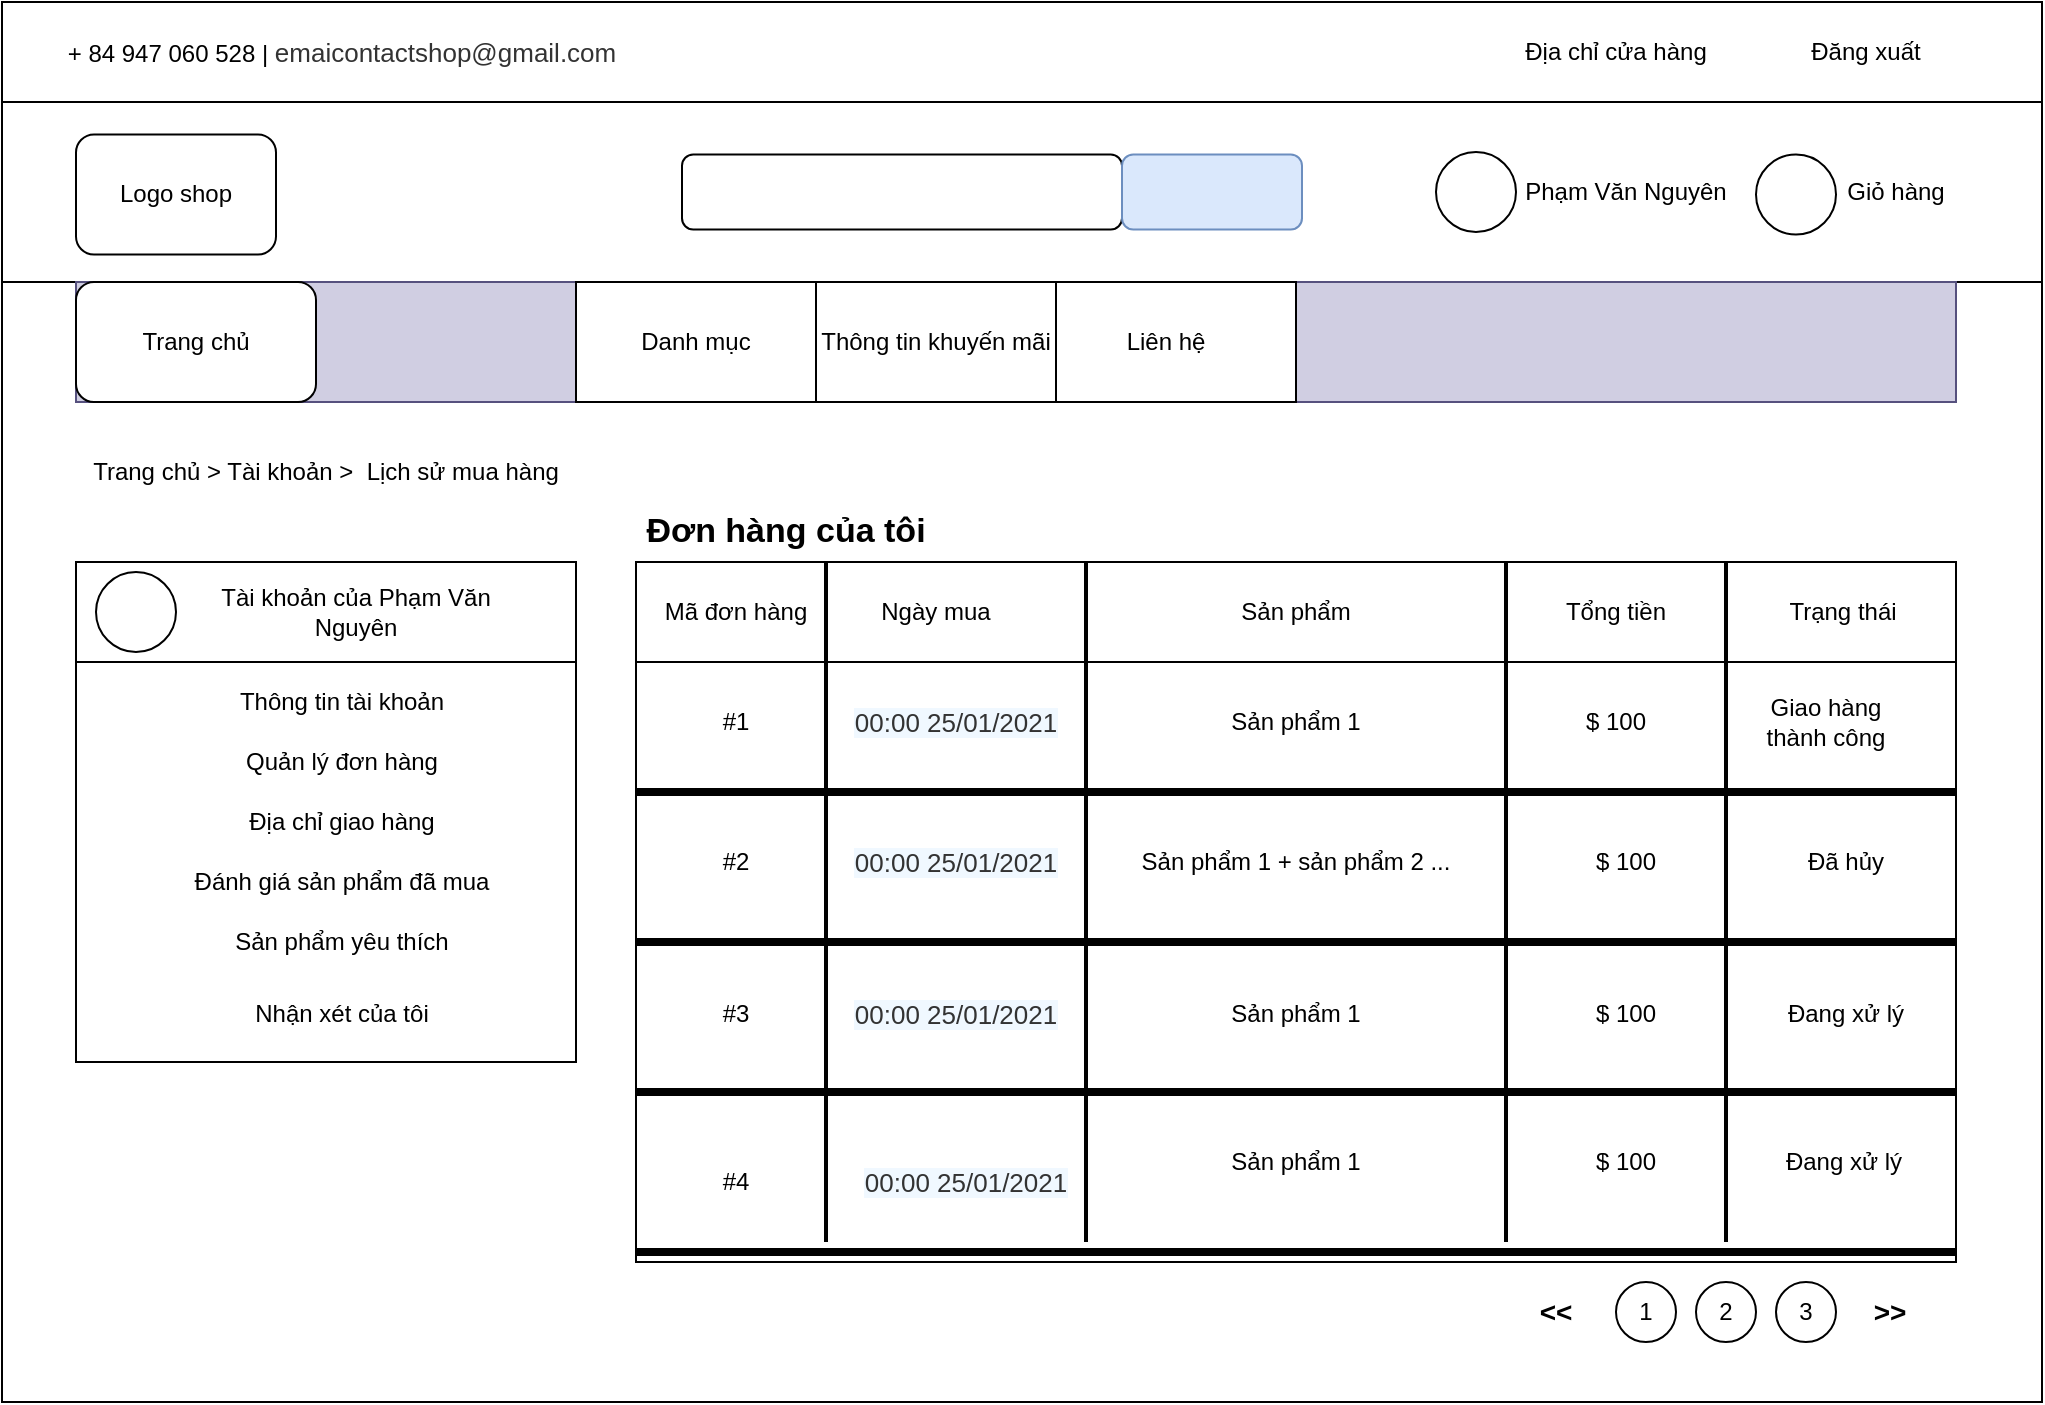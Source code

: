 <mxfile version="14.6.10" type="device"><diagram id="0QtqX7DAjQFlwyddv7q7" name="Page-1"><mxGraphModel dx="1865" dy="1749" grid="1" gridSize="10" guides="1" tooltips="1" connect="1" arrows="1" fold="1" page="1" pageScale="1" pageWidth="827" pageHeight="1169" math="0" shadow="0"><root><mxCell id="0"/><mxCell id="1" parent="0"/><mxCell id="bX4ZMoUYH5Dh1zoMPOdm-1" value="" style="rounded=0;whiteSpace=wrap;html=1;" vertex="1" parent="1"><mxGeometry x="-97" y="-1090" width="1020" height="700" as="geometry"/></mxCell><mxCell id="bX4ZMoUYH5Dh1zoMPOdm-2" value="" style="rounded=0;whiteSpace=wrap;html=1;" vertex="1" parent="1"><mxGeometry x="-97" y="-1090" width="1020" height="50" as="geometry"/></mxCell><mxCell id="bX4ZMoUYH5Dh1zoMPOdm-3" value="+ 84 947 060 528 |&amp;nbsp;&lt;span style=&quot;color: rgb(51 , 51 , 51) ; font-size: 13px ; background-color: rgb(255 , 255 , 255) ; font-family: &amp;#34;poppins&amp;#34; , sans-serif ; text-align: left&quot;&gt;emaicontactshop@gmail.com&lt;/span&gt;" style="text;html=1;strokeColor=none;fillColor=none;align=center;verticalAlign=middle;whiteSpace=wrap;rounded=0;" vertex="1" parent="1"><mxGeometry x="-97" y="-1080" width="340" height="30" as="geometry"/></mxCell><mxCell id="bX4ZMoUYH5Dh1zoMPOdm-4" value="Địa chỉ cửa hàng" style="text;html=1;align=center;verticalAlign=middle;whiteSpace=wrap;rounded=0;noLabel=0;shadow=0;glass=0;" vertex="1" parent="1"><mxGeometry x="650" y="-1077.5" width="120" height="25" as="geometry"/></mxCell><mxCell id="bX4ZMoUYH5Dh1zoMPOdm-5" value="Đăng xuất" style="text;html=1;strokeColor=none;fillColor=none;align=center;verticalAlign=middle;whiteSpace=wrap;rounded=0;" vertex="1" parent="1"><mxGeometry x="800" y="-1075" width="70" height="20" as="geometry"/></mxCell><mxCell id="bX4ZMoUYH5Dh1zoMPOdm-6" value="" style="rounded=0;whiteSpace=wrap;html=1;shadow=0;glass=0;" vertex="1" parent="1"><mxGeometry x="-97" y="-1040" width="1020" height="90" as="geometry"/></mxCell><mxCell id="bX4ZMoUYH5Dh1zoMPOdm-7" value="" style="rounded=1;whiteSpace=wrap;html=1;shadow=0;glass=0;" vertex="1" parent="1"><mxGeometry x="-60" y="-1023.75" width="100" height="60" as="geometry"/></mxCell><mxCell id="bX4ZMoUYH5Dh1zoMPOdm-8" value="" style="rounded=1;whiteSpace=wrap;html=1;shadow=0;glass=0;" vertex="1" parent="1"><mxGeometry x="243" y="-1013.75" width="220" height="37.5" as="geometry"/></mxCell><mxCell id="bX4ZMoUYH5Dh1zoMPOdm-9" value="" style="rounded=1;whiteSpace=wrap;html=1;shadow=0;glass=0;fillColor=#dae8fc;strokeColor=#6c8ebf;" vertex="1" parent="1"><mxGeometry x="463" y="-1013.75" width="90" height="37.5" as="geometry"/></mxCell><mxCell id="bX4ZMoUYH5Dh1zoMPOdm-10" value="" style="ellipse;whiteSpace=wrap;html=1;aspect=fixed;rounded=0;shadow=0;glass=0;" vertex="1" parent="1"><mxGeometry x="620" y="-1015" width="40" height="40" as="geometry"/></mxCell><mxCell id="bX4ZMoUYH5Dh1zoMPOdm-11" value="" style="ellipse;whiteSpace=wrap;html=1;aspect=fixed;rounded=0;shadow=0;glass=0;" vertex="1" parent="1"><mxGeometry x="780" y="-1013.75" width="40" height="40" as="geometry"/></mxCell><mxCell id="bX4ZMoUYH5Dh1zoMPOdm-12" value="Phạm Văn Nguyên" style="text;html=1;strokeColor=none;fillColor=none;align=center;verticalAlign=middle;whiteSpace=wrap;rounded=0;shadow=0;glass=0;" vertex="1" parent="1"><mxGeometry x="660" y="-1005" width="110" height="20" as="geometry"/></mxCell><mxCell id="bX4ZMoUYH5Dh1zoMPOdm-13" value="Giỏ hàng" style="text;html=1;strokeColor=none;fillColor=none;align=center;verticalAlign=middle;whiteSpace=wrap;rounded=0;shadow=0;glass=0;" vertex="1" parent="1"><mxGeometry x="820" y="-1005" width="60" height="20" as="geometry"/></mxCell><mxCell id="bX4ZMoUYH5Dh1zoMPOdm-14" value="Logo shop" style="text;html=1;strokeColor=none;fillColor=none;align=center;verticalAlign=middle;whiteSpace=wrap;rounded=0;shadow=0;glass=0;" vertex="1" parent="1"><mxGeometry x="-40" y="-1003.75" width="60" height="20" as="geometry"/></mxCell><mxCell id="bX4ZMoUYH5Dh1zoMPOdm-15" value="" style="rounded=0;whiteSpace=wrap;html=1;shadow=0;glass=0;fillColor=#d0cee2;strokeColor=#56517e;" vertex="1" parent="1"><mxGeometry x="-60" y="-950" width="940" height="60" as="geometry"/></mxCell><mxCell id="bX4ZMoUYH5Dh1zoMPOdm-16" value="" style="rounded=1;whiteSpace=wrap;html=1;shadow=0;glass=0;" vertex="1" parent="1"><mxGeometry x="-60" y="-950" width="120" height="60" as="geometry"/></mxCell><mxCell id="bX4ZMoUYH5Dh1zoMPOdm-17" value="" style="rounded=0;whiteSpace=wrap;html=1;shadow=0;glass=0;" vertex="1" parent="1"><mxGeometry x="190" y="-950" width="120" height="60" as="geometry"/></mxCell><mxCell id="bX4ZMoUYH5Dh1zoMPOdm-18" value="" style="rounded=0;whiteSpace=wrap;html=1;shadow=0;glass=0;" vertex="1" parent="1"><mxGeometry x="310" y="-950" width="120" height="60" as="geometry"/></mxCell><mxCell id="bX4ZMoUYH5Dh1zoMPOdm-19" value="" style="rounded=0;whiteSpace=wrap;html=1;shadow=0;glass=0;" vertex="1" parent="1"><mxGeometry x="430" y="-950" width="120" height="60" as="geometry"/></mxCell><mxCell id="bX4ZMoUYH5Dh1zoMPOdm-20" value="Trang chủ" style="text;html=1;strokeColor=none;fillColor=none;align=center;verticalAlign=middle;whiteSpace=wrap;rounded=0;shadow=0;glass=0;" vertex="1" parent="1"><mxGeometry x="-50" y="-930" width="100" height="20" as="geometry"/></mxCell><mxCell id="bX4ZMoUYH5Dh1zoMPOdm-21" value="Danh mục" style="text;html=1;strokeColor=none;fillColor=none;align=center;verticalAlign=middle;whiteSpace=wrap;rounded=0;shadow=0;glass=0;" vertex="1" parent="1"><mxGeometry x="205" y="-930" width="90" height="20" as="geometry"/></mxCell><mxCell id="bX4ZMoUYH5Dh1zoMPOdm-22" value="Thông tin khuyến mãi" style="text;html=1;strokeColor=none;fillColor=none;align=center;verticalAlign=middle;whiteSpace=wrap;rounded=0;shadow=0;glass=0;" vertex="1" parent="1"><mxGeometry x="310" y="-930" width="120" height="20" as="geometry"/></mxCell><mxCell id="bX4ZMoUYH5Dh1zoMPOdm-23" value="Liên hệ" style="text;html=1;strokeColor=none;fillColor=none;align=center;verticalAlign=middle;whiteSpace=wrap;rounded=0;shadow=0;glass=0;" vertex="1" parent="1"><mxGeometry x="440" y="-930" width="90" height="20" as="geometry"/></mxCell><mxCell id="bX4ZMoUYH5Dh1zoMPOdm-24" value="Trang chủ &amp;gt; Tài khoản &amp;gt;&amp;nbsp; Lịch sử mua hàng&lt;span style=&quot;color: rgba(0 , 0 , 0 , 0) ; font-family: monospace ; font-size: 0px&quot;&gt;%3CmxGraphModel%3E%3Croot%3E%3CmxCell%20id%3D%220%22%2F%3E%3CmxCell%20id%3D%221%22%20parent%3D%220%22%2F%3E%3CmxCell%20id%3D%222%22%20value%3D%22Trang%20ch%E1%BB%A7%20%26amp%3Bgt%3B%20Gi%E1%BB%8F%20h%C3%A0ng%22%20style%3D%22text%3Bhtml%3D1%3BstrokeColor%3Dnone%3BfillColor%3Dnone%3Balign%3Dcenter%3BverticalAlign%3Dmiddle%3BwhiteSpace%3Dwrap%3Brounded%3D0%3B%22%20vertex%3D%221%22%20parent%3D%221%22%3E%3CmxGeometry%20x%3D%22-40%22%20y%3D%22-870%22%20width%3D%22130%22%20height%3D%2230%22%20as%3D%22geometry%22%2F%3E%3C%2FmxCell%3E%3C%2Froot%3E%3C%2FmxGraphModel%3E&lt;/span&gt;" style="text;html=1;strokeColor=none;fillColor=none;align=center;verticalAlign=middle;whiteSpace=wrap;rounded=0;" vertex="1" parent="1"><mxGeometry x="-55" y="-870" width="240" height="30" as="geometry"/></mxCell><mxCell id="bX4ZMoUYH5Dh1zoMPOdm-38" value="" style="rounded=0;whiteSpace=wrap;html=1;" vertex="1" parent="1"><mxGeometry x="-60" y="-810" width="250" height="250" as="geometry"/></mxCell><mxCell id="bX4ZMoUYH5Dh1zoMPOdm-39" value="" style="rounded=0;whiteSpace=wrap;html=1;" vertex="1" parent="1"><mxGeometry x="-60" y="-810" width="250" height="50" as="geometry"/></mxCell><mxCell id="bX4ZMoUYH5Dh1zoMPOdm-40" value="" style="ellipse;whiteSpace=wrap;html=1;aspect=fixed;" vertex="1" parent="1"><mxGeometry x="-50" y="-805" width="40" height="40" as="geometry"/></mxCell><mxCell id="bX4ZMoUYH5Dh1zoMPOdm-41" value="Tài khoản của Phạm Văn Nguyên" style="text;html=1;strokeColor=none;fillColor=none;align=center;verticalAlign=middle;whiteSpace=wrap;rounded=0;" vertex="1" parent="1"><mxGeometry x="-10" y="-795" width="180" height="20" as="geometry"/></mxCell><mxCell id="bX4ZMoUYH5Dh1zoMPOdm-42" value="Thông tin tài khoản" style="text;html=1;strokeColor=none;fillColor=none;align=center;verticalAlign=middle;whiteSpace=wrap;rounded=0;" vertex="1" parent="1"><mxGeometry x="-32" y="-750" width="210" height="20" as="geometry"/></mxCell><mxCell id="bX4ZMoUYH5Dh1zoMPOdm-43" value="Quản lý đơn hàng" style="text;html=1;strokeColor=none;fillColor=none;align=center;verticalAlign=middle;whiteSpace=wrap;rounded=0;" vertex="1" parent="1"><mxGeometry x="-32" y="-720" width="210" height="20" as="geometry"/></mxCell><mxCell id="bX4ZMoUYH5Dh1zoMPOdm-44" value="Địa chỉ giao hàng" style="text;html=1;strokeColor=none;fillColor=none;align=center;verticalAlign=middle;whiteSpace=wrap;rounded=0;" vertex="1" parent="1"><mxGeometry x="-32" y="-690" width="210" height="20" as="geometry"/></mxCell><mxCell id="bX4ZMoUYH5Dh1zoMPOdm-45" value="Đánh giá sản phẩm đã mua" style="text;html=1;strokeColor=none;fillColor=none;align=center;verticalAlign=middle;whiteSpace=wrap;rounded=0;" vertex="1" parent="1"><mxGeometry x="-32" y="-660" width="210" height="20" as="geometry"/></mxCell><mxCell id="bX4ZMoUYH5Dh1zoMPOdm-46" value="Sản phẩm yêu thích" style="text;html=1;strokeColor=none;fillColor=none;align=center;verticalAlign=middle;whiteSpace=wrap;rounded=0;" vertex="1" parent="1"><mxGeometry x="-32" y="-630" width="210" height="20" as="geometry"/></mxCell><mxCell id="bX4ZMoUYH5Dh1zoMPOdm-47" value="Nhận xét của tôi" style="text;html=1;strokeColor=none;fillColor=none;align=center;verticalAlign=middle;whiteSpace=wrap;rounded=0;" vertex="1" parent="1"><mxGeometry x="-32" y="-594" width="210" height="20" as="geometry"/></mxCell><mxCell id="bX4ZMoUYH5Dh1zoMPOdm-48" value="" style="rounded=0;whiteSpace=wrap;html=1;" vertex="1" parent="1"><mxGeometry x="220" y="-810" width="660" height="350" as="geometry"/></mxCell><mxCell id="bX4ZMoUYH5Dh1zoMPOdm-49" value="Đơn hàng của tôi" style="text;html=1;strokeColor=none;fillColor=none;align=center;verticalAlign=middle;whiteSpace=wrap;rounded=0;fontSize=17;fontStyle=1" vertex="1" parent="1"><mxGeometry x="220" y="-840" width="150" height="30" as="geometry"/></mxCell><mxCell id="bX4ZMoUYH5Dh1zoMPOdm-51" value="" style="rounded=0;whiteSpace=wrap;html=1;fontSize=17;" vertex="1" parent="1"><mxGeometry x="220" y="-810" width="660" height="50" as="geometry"/></mxCell><mxCell id="bX4ZMoUYH5Dh1zoMPOdm-52" value="Mã đơn hàng" style="text;html=1;strokeColor=none;fillColor=none;align=center;verticalAlign=middle;whiteSpace=wrap;rounded=0;fontSize=12;" vertex="1" parent="1"><mxGeometry x="230" y="-795" width="80" height="20" as="geometry"/></mxCell><mxCell id="bX4ZMoUYH5Dh1zoMPOdm-53" value="Ngày mua" style="text;html=1;strokeColor=none;fillColor=none;align=center;verticalAlign=middle;whiteSpace=wrap;rounded=0;fontSize=12;" vertex="1" parent="1"><mxGeometry x="325" y="-795" width="90" height="20" as="geometry"/></mxCell><mxCell id="bX4ZMoUYH5Dh1zoMPOdm-54" value="Sản phẩm" style="text;html=1;strokeColor=none;fillColor=none;align=center;verticalAlign=middle;whiteSpace=wrap;rounded=0;fontSize=12;" vertex="1" parent="1"><mxGeometry x="490" y="-795" width="120" height="20" as="geometry"/></mxCell><mxCell id="bX4ZMoUYH5Dh1zoMPOdm-55" value="Tổng tiền" style="text;html=1;strokeColor=none;fillColor=none;align=center;verticalAlign=middle;whiteSpace=wrap;rounded=0;fontSize=12;" vertex="1" parent="1"><mxGeometry x="670" y="-795" width="80" height="20" as="geometry"/></mxCell><mxCell id="bX4ZMoUYH5Dh1zoMPOdm-56" value="Trạng thái" style="text;html=1;strokeColor=none;fillColor=none;align=center;verticalAlign=middle;whiteSpace=wrap;rounded=0;fontSize=12;" vertex="1" parent="1"><mxGeometry x="787" y="-795" width="73" height="20" as="geometry"/></mxCell><mxCell id="bX4ZMoUYH5Dh1zoMPOdm-57" value="" style="line;strokeWidth=2;direction=south;html=1;fontSize=12;" vertex="1" parent="1"><mxGeometry x="310" y="-810" width="10" height="340" as="geometry"/></mxCell><mxCell id="bX4ZMoUYH5Dh1zoMPOdm-58" value="" style="line;strokeWidth=2;direction=south;html=1;fontSize=12;" vertex="1" parent="1"><mxGeometry x="440" y="-810" width="10" height="340" as="geometry"/></mxCell><mxCell id="bX4ZMoUYH5Dh1zoMPOdm-60" value="" style="line;strokeWidth=2;direction=south;html=1;fontSize=12;" vertex="1" parent="1"><mxGeometry x="650" y="-810" width="10" height="340" as="geometry"/></mxCell><mxCell id="bX4ZMoUYH5Dh1zoMPOdm-61" value="" style="line;strokeWidth=2;direction=south;html=1;fontSize=12;" vertex="1" parent="1"><mxGeometry x="760" y="-810" width="10" height="340" as="geometry"/></mxCell><mxCell id="bX4ZMoUYH5Dh1zoMPOdm-62" value="" style="line;strokeWidth=4;html=1;perimeter=backbonePerimeter;points=[];outlineConnect=0;fontSize=12;" vertex="1" parent="1"><mxGeometry x="220" y="-700" width="660" height="10" as="geometry"/></mxCell><mxCell id="bX4ZMoUYH5Dh1zoMPOdm-63" value="" style="line;strokeWidth=4;html=1;perimeter=backbonePerimeter;points=[];outlineConnect=0;fontSize=12;" vertex="1" parent="1"><mxGeometry x="220" y="-625" width="660" height="10" as="geometry"/></mxCell><mxCell id="bX4ZMoUYH5Dh1zoMPOdm-64" value="" style="line;strokeWidth=4;html=1;perimeter=backbonePerimeter;points=[];outlineConnect=0;fontSize=12;" vertex="1" parent="1"><mxGeometry x="220" y="-550" width="660" height="10" as="geometry"/></mxCell><mxCell id="bX4ZMoUYH5Dh1zoMPOdm-65" value="" style="line;strokeWidth=4;html=1;perimeter=backbonePerimeter;points=[];outlineConnect=0;fontSize=12;" vertex="1" parent="1"><mxGeometry x="220" y="-470" width="660" height="10" as="geometry"/></mxCell><mxCell id="bX4ZMoUYH5Dh1zoMPOdm-66" value="" style="ellipse;whiteSpace=wrap;html=1;aspect=fixed;fontSize=12;" vertex="1" parent="1"><mxGeometry x="710" y="-450" width="30" height="30" as="geometry"/></mxCell><mxCell id="bX4ZMoUYH5Dh1zoMPOdm-67" value="" style="ellipse;whiteSpace=wrap;html=1;aspect=fixed;fontSize=12;" vertex="1" parent="1"><mxGeometry x="750" y="-450" width="30" height="30" as="geometry"/></mxCell><mxCell id="bX4ZMoUYH5Dh1zoMPOdm-68" value="" style="ellipse;whiteSpace=wrap;html=1;aspect=fixed;fontSize=12;" vertex="1" parent="1"><mxGeometry x="790" y="-450" width="30" height="30" as="geometry"/></mxCell><mxCell id="bX4ZMoUYH5Dh1zoMPOdm-69" value="&lt;b&gt;&lt;font style=&quot;font-size: 14px&quot;&gt;&amp;lt;&amp;lt;&lt;/font&gt;&lt;/b&gt;" style="text;html=1;strokeColor=none;fillColor=none;align=center;verticalAlign=middle;whiteSpace=wrap;rounded=0;fontSize=12;" vertex="1" parent="1"><mxGeometry x="660" y="-445" width="40" height="20" as="geometry"/></mxCell><mxCell id="bX4ZMoUYH5Dh1zoMPOdm-70" value="&lt;b&gt;&lt;font style=&quot;font-size: 14px&quot;&gt;&amp;gt;&amp;gt;&lt;/font&gt;&lt;/b&gt;" style="text;html=1;strokeColor=none;fillColor=none;align=center;verticalAlign=middle;whiteSpace=wrap;rounded=0;fontSize=12;" vertex="1" parent="1"><mxGeometry x="827" y="-445" width="40" height="20" as="geometry"/></mxCell><mxCell id="bX4ZMoUYH5Dh1zoMPOdm-72" value="1" style="text;html=1;strokeColor=none;fillColor=none;align=center;verticalAlign=middle;whiteSpace=wrap;rounded=0;fontSize=12;" vertex="1" parent="1"><mxGeometry x="710" y="-445" width="30" height="20" as="geometry"/></mxCell><mxCell id="bX4ZMoUYH5Dh1zoMPOdm-73" value="2" style="text;html=1;strokeColor=none;fillColor=none;align=center;verticalAlign=middle;whiteSpace=wrap;rounded=0;fontSize=12;" vertex="1" parent="1"><mxGeometry x="750" y="-445" width="30" height="20" as="geometry"/></mxCell><mxCell id="bX4ZMoUYH5Dh1zoMPOdm-74" value="3" style="text;html=1;strokeColor=none;fillColor=none;align=center;verticalAlign=middle;whiteSpace=wrap;rounded=0;fontSize=12;" vertex="1" parent="1"><mxGeometry x="790" y="-445" width="30" height="20" as="geometry"/></mxCell><mxCell id="bX4ZMoUYH5Dh1zoMPOdm-75" value="#1" style="text;html=1;strokeColor=none;fillColor=none;align=center;verticalAlign=middle;whiteSpace=wrap;rounded=0;fontSize=12;" vertex="1" parent="1"><mxGeometry x="250" y="-740" width="40" height="20" as="geometry"/></mxCell><mxCell id="bX4ZMoUYH5Dh1zoMPOdm-76" value="#2" style="text;html=1;strokeColor=none;fillColor=none;align=center;verticalAlign=middle;whiteSpace=wrap;rounded=0;fontSize=12;" vertex="1" parent="1"><mxGeometry x="250" y="-670" width="40" height="20" as="geometry"/></mxCell><mxCell id="bX4ZMoUYH5Dh1zoMPOdm-77" value="#3" style="text;html=1;strokeColor=none;fillColor=none;align=center;verticalAlign=middle;whiteSpace=wrap;rounded=0;fontSize=12;" vertex="1" parent="1"><mxGeometry x="250" y="-594" width="40" height="20" as="geometry"/></mxCell><mxCell id="bX4ZMoUYH5Dh1zoMPOdm-78" value="#4" style="text;html=1;strokeColor=none;fillColor=none;align=center;verticalAlign=middle;whiteSpace=wrap;rounded=0;fontSize=12;" vertex="1" parent="1"><mxGeometry x="250" y="-510" width="40" height="20" as="geometry"/></mxCell><mxCell id="bX4ZMoUYH5Dh1zoMPOdm-79" value="&lt;span style=&quot;color: rgb(51 , 51 , 51) ; font-family: &amp;#34;poppins&amp;#34; , sans-serif ; font-size: 13px ; text-align: left ; background-color: rgb(240 , 248 , 255)&quot;&gt;00:00 25/01/2021&lt;/span&gt;" style="text;html=1;strokeColor=none;fillColor=none;align=center;verticalAlign=middle;whiteSpace=wrap;rounded=0;fontSize=12;" vertex="1" parent="1"><mxGeometry x="325" y="-740" width="110" height="20" as="geometry"/></mxCell><mxCell id="bX4ZMoUYH5Dh1zoMPOdm-80" value="&lt;span style=&quot;color: rgb(51 , 51 , 51) ; font-family: &amp;#34;poppins&amp;#34; , sans-serif ; font-size: 13px ; text-align: left ; background-color: rgb(240 , 248 , 255)&quot;&gt;00:00 25/01/2021&lt;/span&gt;" style="text;html=1;strokeColor=none;fillColor=none;align=center;verticalAlign=middle;whiteSpace=wrap;rounded=0;fontSize=12;" vertex="1" parent="1"><mxGeometry x="325" y="-670" width="110" height="20" as="geometry"/></mxCell><mxCell id="bX4ZMoUYH5Dh1zoMPOdm-81" value="&lt;span style=&quot;color: rgb(51 , 51 , 51) ; font-family: &amp;#34;poppins&amp;#34; , sans-serif ; font-size: 13px ; text-align: left ; background-color: rgb(240 , 248 , 255)&quot;&gt;00:00 25/01/2021&lt;/span&gt;" style="text;html=1;strokeColor=none;fillColor=none;align=center;verticalAlign=middle;whiteSpace=wrap;rounded=0;fontSize=12;" vertex="1" parent="1"><mxGeometry x="325" y="-594" width="110" height="20" as="geometry"/></mxCell><mxCell id="bX4ZMoUYH5Dh1zoMPOdm-82" value="&lt;span style=&quot;color: rgb(51 , 51 , 51) ; font-family: &amp;#34;poppins&amp;#34; , sans-serif ; font-size: 13px ; text-align: left ; background-color: rgb(240 , 248 , 255)&quot;&gt;00:00 25/01/2021&lt;/span&gt;" style="text;html=1;strokeColor=none;fillColor=none;align=center;verticalAlign=middle;whiteSpace=wrap;rounded=0;fontSize=12;" vertex="1" parent="1"><mxGeometry x="330" y="-510" width="110" height="20" as="geometry"/></mxCell><mxCell id="bX4ZMoUYH5Dh1zoMPOdm-83" value="Sản phẩm 1" style="text;html=1;strokeColor=none;fillColor=none;align=center;verticalAlign=middle;whiteSpace=wrap;rounded=0;fontSize=12;" vertex="1" parent="1"><mxGeometry x="470" y="-740" width="160" height="20" as="geometry"/></mxCell><mxCell id="bX4ZMoUYH5Dh1zoMPOdm-84" value="Sản phẩm 1 + sản phẩm 2 ..." style="text;html=1;strokeColor=none;fillColor=none;align=center;verticalAlign=middle;whiteSpace=wrap;rounded=0;fontSize=12;" vertex="1" parent="1"><mxGeometry x="470" y="-670" width="160" height="20" as="geometry"/></mxCell><mxCell id="bX4ZMoUYH5Dh1zoMPOdm-85" value="Sản phẩm 1" style="text;html=1;strokeColor=none;fillColor=none;align=center;verticalAlign=middle;whiteSpace=wrap;rounded=0;fontSize=12;" vertex="1" parent="1"><mxGeometry x="470" y="-594" width="160" height="20" as="geometry"/></mxCell><mxCell id="bX4ZMoUYH5Dh1zoMPOdm-86" value="Sản phẩm 1" style="text;html=1;strokeColor=none;fillColor=none;align=center;verticalAlign=middle;whiteSpace=wrap;rounded=0;fontSize=12;" vertex="1" parent="1"><mxGeometry x="470" y="-520" width="160" height="20" as="geometry"/></mxCell><mxCell id="bX4ZMoUYH5Dh1zoMPOdm-87" value="$ 100" style="text;html=1;strokeColor=none;fillColor=none;align=center;verticalAlign=middle;whiteSpace=wrap;rounded=0;fontSize=12;" vertex="1" parent="1"><mxGeometry x="690" y="-740" width="40" height="20" as="geometry"/></mxCell><mxCell id="bX4ZMoUYH5Dh1zoMPOdm-88" value="$ 100" style="text;html=1;strokeColor=none;fillColor=none;align=center;verticalAlign=middle;whiteSpace=wrap;rounded=0;fontSize=12;" vertex="1" parent="1"><mxGeometry x="695" y="-670" width="40" height="20" as="geometry"/></mxCell><mxCell id="bX4ZMoUYH5Dh1zoMPOdm-89" value="$ 100" style="text;html=1;strokeColor=none;fillColor=none;align=center;verticalAlign=middle;whiteSpace=wrap;rounded=0;fontSize=12;" vertex="1" parent="1"><mxGeometry x="695" y="-594" width="40" height="20" as="geometry"/></mxCell><mxCell id="bX4ZMoUYH5Dh1zoMPOdm-90" value="$ 100" style="text;html=1;strokeColor=none;fillColor=none;align=center;verticalAlign=middle;whiteSpace=wrap;rounded=0;fontSize=12;" vertex="1" parent="1"><mxGeometry x="695" y="-520" width="40" height="20" as="geometry"/></mxCell><mxCell id="bX4ZMoUYH5Dh1zoMPOdm-91" value="Giao hàng thành công" style="text;html=1;strokeColor=none;fillColor=none;align=center;verticalAlign=middle;whiteSpace=wrap;rounded=0;fontSize=12;" vertex="1" parent="1"><mxGeometry x="770" y="-740" width="90" height="20" as="geometry"/></mxCell><mxCell id="bX4ZMoUYH5Dh1zoMPOdm-92" value="Đã hủy" style="text;html=1;strokeColor=none;fillColor=none;align=center;verticalAlign=middle;whiteSpace=wrap;rounded=0;fontSize=12;" vertex="1" parent="1"><mxGeometry x="780" y="-670" width="90" height="20" as="geometry"/></mxCell><mxCell id="bX4ZMoUYH5Dh1zoMPOdm-93" value="Đang xử lý" style="text;html=1;strokeColor=none;fillColor=none;align=center;verticalAlign=middle;whiteSpace=wrap;rounded=0;fontSize=12;" vertex="1" parent="1"><mxGeometry x="780" y="-594" width="90" height="20" as="geometry"/></mxCell><mxCell id="bX4ZMoUYH5Dh1zoMPOdm-94" value="Đang xử lý" style="text;html=1;strokeColor=none;fillColor=none;align=center;verticalAlign=middle;whiteSpace=wrap;rounded=0;fontSize=12;" vertex="1" parent="1"><mxGeometry x="778.5" y="-520" width="90" height="20" as="geometry"/></mxCell></root></mxGraphModel></diagram></mxfile>